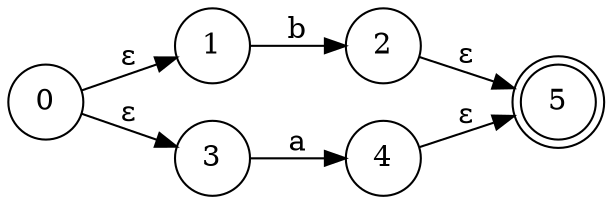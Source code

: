digraph eNFA {
	rankdir=LR;

	0 [shape=circle];
	0 -> 1 [label="ε"];
	0 -> 3 [label="ε"];

	1 [shape=circle];
	1 -> 2 [label="b"];

	2 [shape=circle];
	2 -> 5 [label="ε"];

	3 [shape=circle];
	3 -> 4 [label="a"];

	4 [shape=circle];
	4 -> 5 [label="ε"];

	5 [shape=doublecircle];

}
